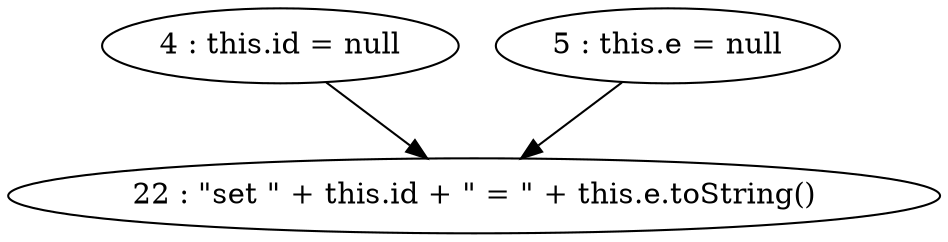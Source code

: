 digraph G {
"4 : this.id = null"
"4 : this.id = null" -> "22 : \"set \" + this.id + \" = \" + this.e.toString()"
"5 : this.e = null"
"5 : this.e = null" -> "22 : \"set \" + this.id + \" = \" + this.e.toString()"
"22 : \"set \" + this.id + \" = \" + this.e.toString()"
}